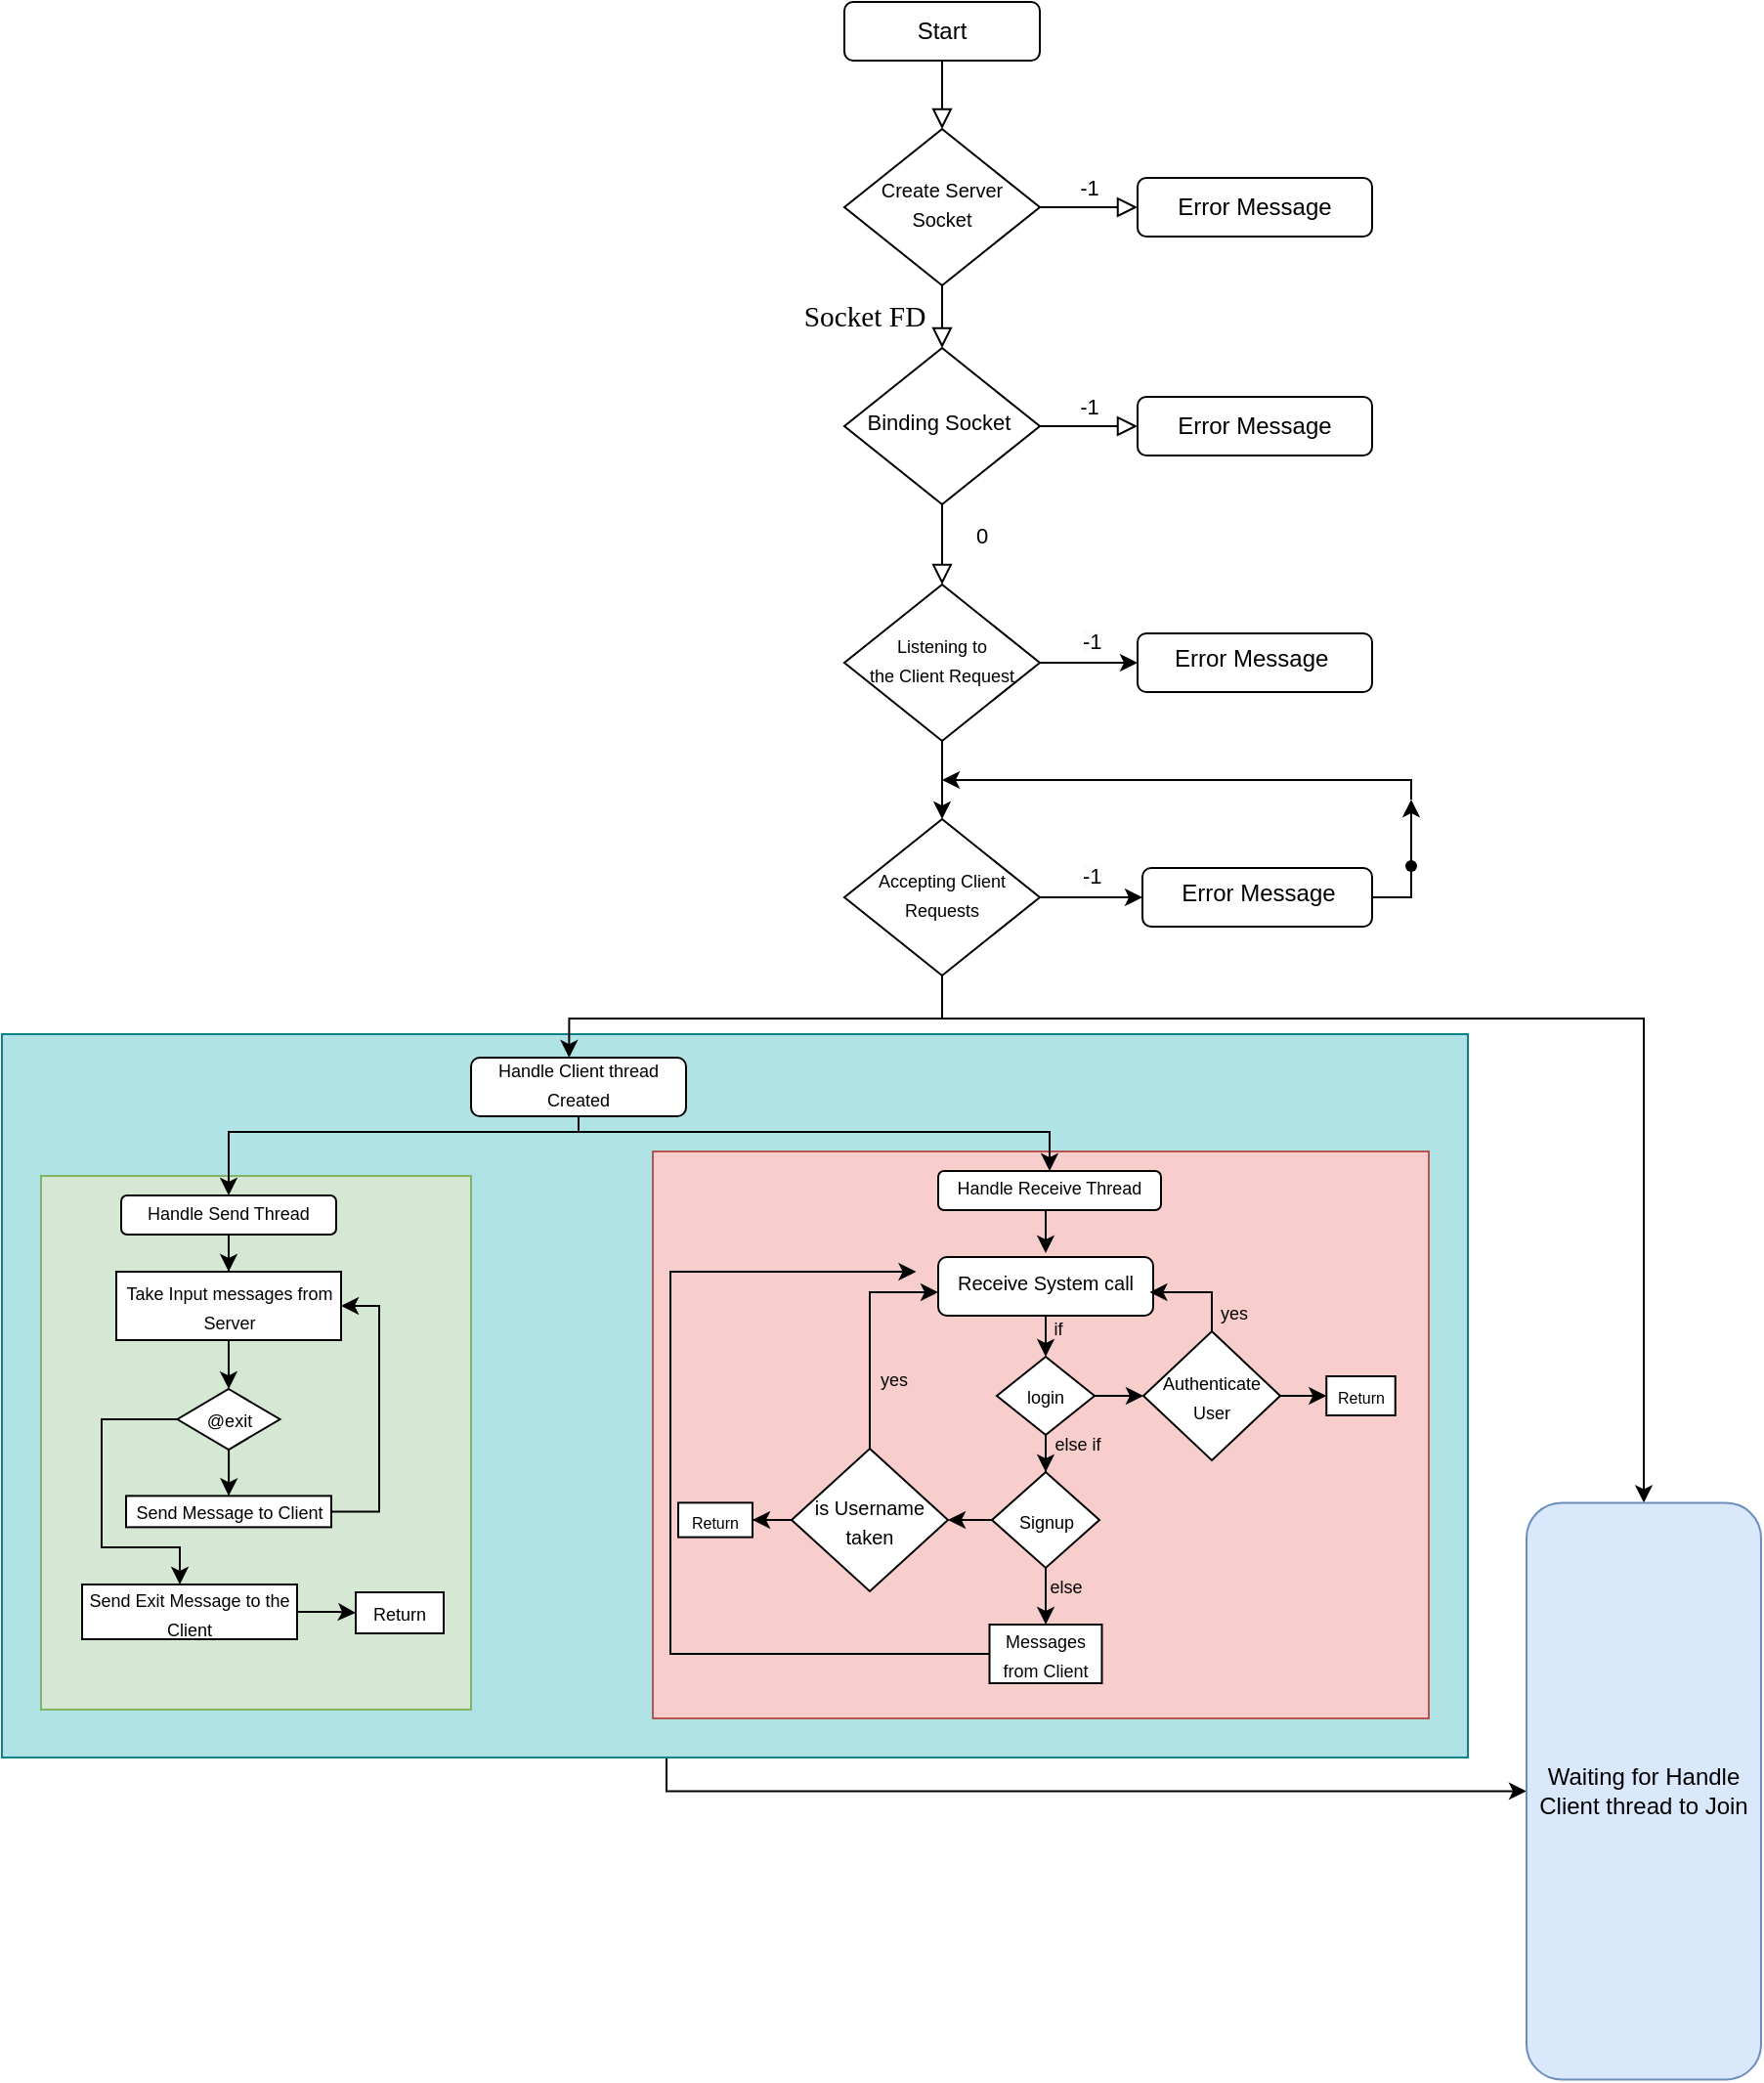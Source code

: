 <mxfile version="22.0.4" type="github">
  <diagram id="C5RBs43oDa-KdzZeNtuy" name="Page-1">
    <mxGraphModel dx="3096" dy="1303" grid="1" gridSize="10" guides="1" tooltips="1" connect="1" arrows="1" fold="1" page="1" pageScale="1" pageWidth="827" pageHeight="1169" math="0" shadow="0">
      <root>
        <mxCell id="WIyWlLk6GJQsqaUBKTNV-0" />
        <mxCell id="WIyWlLk6GJQsqaUBKTNV-1" parent="WIyWlLk6GJQsqaUBKTNV-0" />
        <mxCell id="n1alUwQBTvNdXAod-HOT-87" value="" style="edgeStyle=orthogonalEdgeStyle;rounded=0;orthogonalLoop=1;jettySize=auto;html=1;entryX=0;entryY=0.5;entryDx=0;entryDy=0;" edge="1" parent="WIyWlLk6GJQsqaUBKTNV-1" source="n1alUwQBTvNdXAod-HOT-85" target="n1alUwQBTvNdXAod-HOT-24">
          <mxGeometry relative="1" as="geometry">
            <mxPoint x="275" y="980" as="targetPoint" />
            <Array as="points">
              <mxPoint x="240" y="917" />
            </Array>
          </mxGeometry>
        </mxCell>
        <mxCell id="n1alUwQBTvNdXAod-HOT-85" value="" style="rounded=0;whiteSpace=wrap;html=1;fillColor=#b0e3e6;strokeColor=#0e8088;" vertex="1" parent="WIyWlLk6GJQsqaUBKTNV-1">
          <mxGeometry x="-100" y="530" width="750" height="370" as="geometry" />
        </mxCell>
        <mxCell id="n1alUwQBTvNdXAod-HOT-82" value="" style="rounded=0;whiteSpace=wrap;html=1;fillColor=#d5e8d4;strokeColor=#82b366;" vertex="1" parent="WIyWlLk6GJQsqaUBKTNV-1">
          <mxGeometry x="-80" y="602.5" width="220" height="273" as="geometry" />
        </mxCell>
        <mxCell id="n1alUwQBTvNdXAod-HOT-68" value="" style="rounded=0;whiteSpace=wrap;html=1;fillColor=#f8cecc;strokeColor=#b85450;" vertex="1" parent="WIyWlLk6GJQsqaUBKTNV-1">
          <mxGeometry x="233" y="590" width="397" height="290" as="geometry" />
        </mxCell>
        <mxCell id="WIyWlLk6GJQsqaUBKTNV-2" value="" style="rounded=0;html=1;jettySize=auto;orthogonalLoop=1;fontSize=11;endArrow=block;endFill=0;endSize=8;strokeWidth=1;shadow=0;labelBackgroundColor=none;edgeStyle=orthogonalEdgeStyle;" parent="WIyWlLk6GJQsqaUBKTNV-1" source="WIyWlLk6GJQsqaUBKTNV-3" target="WIyWlLk6GJQsqaUBKTNV-6" edge="1">
          <mxGeometry relative="1" as="geometry" />
        </mxCell>
        <mxCell id="WIyWlLk6GJQsqaUBKTNV-3" value="Start" style="rounded=1;whiteSpace=wrap;html=1;fontSize=12;glass=0;strokeWidth=1;shadow=0;" parent="WIyWlLk6GJQsqaUBKTNV-1" vertex="1">
          <mxGeometry x="331" y="2" width="100" height="30" as="geometry" />
        </mxCell>
        <mxCell id="WIyWlLk6GJQsqaUBKTNV-4" value="&lt;p style=&quot;margin:0in;font-family:Calibri;font-size:11.0pt&quot;&gt;Socket FD&lt;/p&gt;" style="rounded=0;html=1;jettySize=auto;orthogonalLoop=1;fontSize=11;endArrow=block;endFill=0;endSize=8;strokeWidth=1;shadow=0;labelBackgroundColor=none;edgeStyle=orthogonalEdgeStyle;" parent="WIyWlLk6GJQsqaUBKTNV-1" source="WIyWlLk6GJQsqaUBKTNV-6" target="WIyWlLk6GJQsqaUBKTNV-10" edge="1">
          <mxGeometry y="40" relative="1" as="geometry">
            <mxPoint as="offset" />
          </mxGeometry>
        </mxCell>
        <mxCell id="WIyWlLk6GJQsqaUBKTNV-5" value="-1" style="edgeStyle=orthogonalEdgeStyle;rounded=0;html=1;jettySize=auto;orthogonalLoop=1;fontSize=11;endArrow=block;endFill=0;endSize=8;strokeWidth=1;shadow=0;labelBackgroundColor=none;" parent="WIyWlLk6GJQsqaUBKTNV-1" source="WIyWlLk6GJQsqaUBKTNV-6" target="WIyWlLk6GJQsqaUBKTNV-7" edge="1">
          <mxGeometry y="10" relative="1" as="geometry">
            <mxPoint as="offset" />
          </mxGeometry>
        </mxCell>
        <mxCell id="WIyWlLk6GJQsqaUBKTNV-6" value="&lt;font style=&quot;font-size: 10px;&quot;&gt;Create Server Socket&lt;/font&gt;" style="rhombus;whiteSpace=wrap;html=1;shadow=0;fontFamily=Helvetica;fontSize=12;align=center;strokeWidth=1;spacing=6;spacingTop=-4;" parent="WIyWlLk6GJQsqaUBKTNV-1" vertex="1">
          <mxGeometry x="331" y="67" width="100" height="80" as="geometry" />
        </mxCell>
        <mxCell id="WIyWlLk6GJQsqaUBKTNV-7" value="Error Message" style="rounded=1;whiteSpace=wrap;html=1;fontSize=12;glass=0;strokeWidth=1;shadow=0;" parent="WIyWlLk6GJQsqaUBKTNV-1" vertex="1">
          <mxGeometry x="481" y="92" width="120" height="30" as="geometry" />
        </mxCell>
        <mxCell id="WIyWlLk6GJQsqaUBKTNV-8" value="0" style="rounded=0;html=1;jettySize=auto;orthogonalLoop=1;fontSize=11;endArrow=block;endFill=0;endSize=8;strokeWidth=1;shadow=0;labelBackgroundColor=none;edgeStyle=orthogonalEdgeStyle;entryX=0.5;entryY=0;entryDx=0;entryDy=0;" parent="WIyWlLk6GJQsqaUBKTNV-1" source="WIyWlLk6GJQsqaUBKTNV-10" target="n1alUwQBTvNdXAod-HOT-1" edge="1">
          <mxGeometry x="-0.24" y="20" relative="1" as="geometry">
            <mxPoint as="offset" />
            <mxPoint x="381" y="319" as="targetPoint" />
          </mxGeometry>
        </mxCell>
        <mxCell id="WIyWlLk6GJQsqaUBKTNV-9" value="-1" style="edgeStyle=orthogonalEdgeStyle;rounded=0;html=1;jettySize=auto;orthogonalLoop=1;fontSize=11;endArrow=block;endFill=0;endSize=8;strokeWidth=1;shadow=0;labelBackgroundColor=none;" parent="WIyWlLk6GJQsqaUBKTNV-1" source="WIyWlLk6GJQsqaUBKTNV-10" target="WIyWlLk6GJQsqaUBKTNV-12" edge="1">
          <mxGeometry x="-0.007" y="10" relative="1" as="geometry">
            <mxPoint as="offset" />
          </mxGeometry>
        </mxCell>
        <mxCell id="WIyWlLk6GJQsqaUBKTNV-10" value="&lt;font style=&quot;font-size: 11px;&quot;&gt;Binding Socket&amp;nbsp;&lt;/font&gt;" style="rhombus;whiteSpace=wrap;html=1;shadow=0;fontFamily=Helvetica;fontSize=12;align=center;strokeWidth=1;spacing=6;spacingTop=-4;" parent="WIyWlLk6GJQsqaUBKTNV-1" vertex="1">
          <mxGeometry x="331" y="179" width="100" height="80" as="geometry" />
        </mxCell>
        <mxCell id="WIyWlLk6GJQsqaUBKTNV-12" value="Error Message" style="rounded=1;whiteSpace=wrap;html=1;fontSize=12;glass=0;strokeWidth=1;shadow=0;" parent="WIyWlLk6GJQsqaUBKTNV-1" vertex="1">
          <mxGeometry x="481" y="204" width="120" height="30" as="geometry" />
        </mxCell>
        <mxCell id="n1alUwQBTvNdXAod-HOT-6" value="" style="edgeStyle=orthogonalEdgeStyle;rounded=0;orthogonalLoop=1;jettySize=auto;html=1;exitX=1;exitY=0.5;exitDx=0;exitDy=0;" edge="1" parent="WIyWlLk6GJQsqaUBKTNV-1" source="n1alUwQBTvNdXAod-HOT-1" target="n1alUwQBTvNdXAod-HOT-5">
          <mxGeometry relative="1" as="geometry">
            <mxPoint x="441" y="340" as="sourcePoint" />
          </mxGeometry>
        </mxCell>
        <mxCell id="n1alUwQBTvNdXAod-HOT-9" value="" style="edgeStyle=orthogonalEdgeStyle;rounded=0;orthogonalLoop=1;jettySize=auto;html=1;exitX=0.5;exitY=1;exitDx=0;exitDy=0;" edge="1" parent="WIyWlLk6GJQsqaUBKTNV-1" source="n1alUwQBTvNdXAod-HOT-1" target="n1alUwQBTvNdXAod-HOT-8">
          <mxGeometry relative="1" as="geometry">
            <mxPoint x="361" y="400" as="sourcePoint" />
          </mxGeometry>
        </mxCell>
        <mxCell id="n1alUwQBTvNdXAod-HOT-1" value="&lt;font style=&quot;font-size: 9px;&quot;&gt;Listening to &lt;br&gt;the Client Request&lt;/font&gt;" style="rhombus;whiteSpace=wrap;html=1;shadow=0;fontFamily=Helvetica;fontSize=12;align=center;strokeWidth=1;spacing=6;spacingTop=-4;" vertex="1" parent="WIyWlLk6GJQsqaUBKTNV-1">
          <mxGeometry x="331" y="300" width="100" height="80" as="geometry" />
        </mxCell>
        <mxCell id="n1alUwQBTvNdXAod-HOT-5" value="Error Message&amp;nbsp;" style="rounded=1;whiteSpace=wrap;html=1;shadow=0;strokeWidth=1;spacing=6;spacingTop=-4;" vertex="1" parent="WIyWlLk6GJQsqaUBKTNV-1">
          <mxGeometry x="481" y="325" width="120" height="30" as="geometry" />
        </mxCell>
        <mxCell id="n1alUwQBTvNdXAod-HOT-12" value="" style="edgeStyle=orthogonalEdgeStyle;rounded=0;orthogonalLoop=1;jettySize=auto;html=1;" edge="1" parent="WIyWlLk6GJQsqaUBKTNV-1" source="n1alUwQBTvNdXAod-HOT-8" target="n1alUwQBTvNdXAod-HOT-11">
          <mxGeometry relative="1" as="geometry" />
        </mxCell>
        <mxCell id="n1alUwQBTvNdXAod-HOT-20" value="" style="edgeStyle=orthogonalEdgeStyle;rounded=0;orthogonalLoop=1;jettySize=auto;html=1;entryX=0.456;entryY=0.001;entryDx=0;entryDy=0;entryPerimeter=0;" edge="1" parent="WIyWlLk6GJQsqaUBKTNV-1" target="n1alUwQBTvNdXAod-HOT-19">
          <mxGeometry relative="1" as="geometry">
            <mxPoint x="381" y="475" as="sourcePoint" />
            <mxPoint x="281" y="542" as="targetPoint" />
            <Array as="points">
              <mxPoint x="381" y="522" />
              <mxPoint x="190" y="522" />
            </Array>
          </mxGeometry>
        </mxCell>
        <mxCell id="n1alUwQBTvNdXAod-HOT-22" style="edgeStyle=orthogonalEdgeStyle;rounded=0;orthogonalLoop=1;jettySize=auto;html=1;exitX=0.5;exitY=1;exitDx=0;exitDy=0;entryX=0.5;entryY=0;entryDx=0;entryDy=0;" edge="1" parent="WIyWlLk6GJQsqaUBKTNV-1" source="n1alUwQBTvNdXAod-HOT-8" target="n1alUwQBTvNdXAod-HOT-24">
          <mxGeometry relative="1" as="geometry">
            <mxPoint x="591" y="684" as="targetPoint" />
            <mxPoint x="381" y="552" as="sourcePoint" />
            <Array as="points">
              <mxPoint x="381" y="522" />
              <mxPoint x="740" y="522" />
            </Array>
          </mxGeometry>
        </mxCell>
        <mxCell id="n1alUwQBTvNdXAod-HOT-8" value="&lt;font style=&quot;font-size: 9px;&quot;&gt;Accepting Client Requests&lt;/font&gt;" style="rhombus;whiteSpace=wrap;html=1;shadow=0;fontFamily=Helvetica;fontSize=12;align=center;strokeWidth=1;spacing=6;spacingTop=-4;" vertex="1" parent="WIyWlLk6GJQsqaUBKTNV-1">
          <mxGeometry x="331" y="420" width="100" height="80" as="geometry" />
        </mxCell>
        <mxCell id="n1alUwQBTvNdXAod-HOT-10" value="&lt;span style=&quot;color: rgb(0, 0, 0); font-family: Helvetica; font-size: 11px; font-style: normal; font-variant-ligatures: normal; font-variant-caps: normal; font-weight: 400; letter-spacing: normal; orphans: 2; text-align: center; text-indent: 0px; text-transform: none; widows: 2; word-spacing: 0px; -webkit-text-stroke-width: 0px; background-color: rgb(251, 251, 251); text-decoration-thickness: initial; text-decoration-style: initial; text-decoration-color: initial; float: none; display: inline !important;&quot;&gt;-1&lt;/span&gt;" style="text;whiteSpace=wrap;html=1;" vertex="1" parent="WIyWlLk6GJQsqaUBKTNV-1">
          <mxGeometry x="451" y="315" width="40" height="40" as="geometry" />
        </mxCell>
        <mxCell id="n1alUwQBTvNdXAod-HOT-17" value="" style="edgeStyle=orthogonalEdgeStyle;rounded=0;orthogonalLoop=1;jettySize=auto;html=1;" edge="1" parent="WIyWlLk6GJQsqaUBKTNV-1" source="n1alUwQBTvNdXAod-HOT-11">
          <mxGeometry relative="1" as="geometry">
            <mxPoint x="621" y="410" as="targetPoint" />
            <Array as="points">
              <mxPoint x="621" y="460" />
              <mxPoint x="621" y="410" />
            </Array>
          </mxGeometry>
        </mxCell>
        <mxCell id="n1alUwQBTvNdXAod-HOT-11" value="Error Message" style="rounded=1;whiteSpace=wrap;html=1;shadow=0;strokeWidth=1;spacing=6;spacingTop=-4;" vertex="1" parent="WIyWlLk6GJQsqaUBKTNV-1">
          <mxGeometry x="483.5" y="445" width="117.5" height="30" as="geometry" />
        </mxCell>
        <mxCell id="n1alUwQBTvNdXAod-HOT-13" value="&lt;span style=&quot;color: rgb(0, 0, 0); font-family: Helvetica; font-size: 11px; font-style: normal; font-variant-ligatures: normal; font-variant-caps: normal; font-weight: 400; letter-spacing: normal; orphans: 2; text-align: center; text-indent: 0px; text-transform: none; widows: 2; word-spacing: 0px; -webkit-text-stroke-width: 0px; background-color: rgb(251, 251, 251); text-decoration-thickness: initial; text-decoration-style: initial; text-decoration-color: initial; float: none; display: inline !important;&quot;&gt;-1&lt;/span&gt;" style="text;whiteSpace=wrap;html=1;" vertex="1" parent="WIyWlLk6GJQsqaUBKTNV-1">
          <mxGeometry x="451" y="435" width="40" height="40" as="geometry" />
        </mxCell>
        <mxCell id="n1alUwQBTvNdXAod-HOT-18" value="" style="edgeStyle=orthogonalEdgeStyle;rounded=0;orthogonalLoop=1;jettySize=auto;html=1;" edge="1" parent="WIyWlLk6GJQsqaUBKTNV-1">
          <mxGeometry relative="1" as="geometry">
            <mxPoint x="621" y="410" as="sourcePoint" />
            <mxPoint x="381" y="400" as="targetPoint" />
            <Array as="points">
              <mxPoint x="621" y="400" />
            </Array>
          </mxGeometry>
        </mxCell>
        <mxCell id="n1alUwQBTvNdXAod-HOT-16" value="" style="shape=waypoint;sketch=0;size=6;pointerEvents=1;points=[];fillColor=default;resizable=0;rotatable=0;perimeter=centerPerimeter;snapToPoint=1;rounded=1;shadow=0;strokeWidth=1;spacing=6;spacingTop=-4;" vertex="1" parent="WIyWlLk6GJQsqaUBKTNV-1">
          <mxGeometry x="611" y="434" width="20" height="20" as="geometry" />
        </mxCell>
        <mxCell id="n1alUwQBTvNdXAod-HOT-26" value="" style="edgeStyle=orthogonalEdgeStyle;rounded=0;orthogonalLoop=1;jettySize=auto;html=1;entryX=0.5;entryY=0;entryDx=0;entryDy=0;exitX=0.5;exitY=1;exitDx=0;exitDy=0;" edge="1" parent="WIyWlLk6GJQsqaUBKTNV-1" source="n1alUwQBTvNdXAod-HOT-19" target="n1alUwQBTvNdXAod-HOT-25">
          <mxGeometry relative="1" as="geometry">
            <mxPoint x="336" y="552.0" as="sourcePoint" />
            <mxPoint x="135" y="590" as="targetPoint" />
            <Array as="points">
              <mxPoint x="195" y="580" />
              <mxPoint x="16" y="580" />
            </Array>
          </mxGeometry>
        </mxCell>
        <mxCell id="n1alUwQBTvNdXAod-HOT-45" value="" style="edgeStyle=orthogonalEdgeStyle;rounded=0;orthogonalLoop=1;jettySize=auto;html=1;entryX=0.5;entryY=0;entryDx=0;entryDy=0;exitX=0.5;exitY=1;exitDx=0;exitDy=0;" edge="1" parent="WIyWlLk6GJQsqaUBKTNV-1" source="n1alUwQBTvNdXAod-HOT-19" target="n1alUwQBTvNdXAod-HOT-38">
          <mxGeometry relative="1" as="geometry">
            <mxPoint x="339" y="573" as="sourcePoint" />
            <mxPoint x="436.0" y="628.5" as="targetPoint" />
            <Array as="points">
              <mxPoint x="195" y="580" />
              <mxPoint x="436" y="580" />
            </Array>
          </mxGeometry>
        </mxCell>
        <mxCell id="n1alUwQBTvNdXAod-HOT-19" value="&lt;font style=&quot;font-size: 9px;&quot;&gt;Handle Client thread Created&lt;/font&gt;" style="rounded=1;whiteSpace=wrap;html=1;shadow=0;strokeWidth=1;spacing=6;spacingTop=-4;" vertex="1" parent="WIyWlLk6GJQsqaUBKTNV-1">
          <mxGeometry x="140" y="542" width="110" height="30" as="geometry" />
        </mxCell>
        <mxCell id="n1alUwQBTvNdXAod-HOT-24" value="&lt;font style=&quot;font-size: 12px;&quot;&gt;Waiting for Handle Client thread to Join&lt;/font&gt;" style="rounded=1;whiteSpace=wrap;html=1;fillColor=#dae8fc;strokeColor=#6c8ebf;" vertex="1" parent="WIyWlLk6GJQsqaUBKTNV-1">
          <mxGeometry x="680" y="769.69" width="120" height="295" as="geometry" />
        </mxCell>
        <mxCell id="n1alUwQBTvNdXAod-HOT-72" value="" style="edgeStyle=orthogonalEdgeStyle;rounded=0;orthogonalLoop=1;jettySize=auto;html=1;" edge="1" parent="WIyWlLk6GJQsqaUBKTNV-1" source="n1alUwQBTvNdXAod-HOT-25" target="n1alUwQBTvNdXAod-HOT-71">
          <mxGeometry relative="1" as="geometry" />
        </mxCell>
        <mxCell id="n1alUwQBTvNdXAod-HOT-25" value="&lt;font style=&quot;font-size: 9px;&quot;&gt;Handle Send Thread&lt;/font&gt;" style="rounded=1;whiteSpace=wrap;html=1;shadow=0;strokeWidth=1;spacing=6;spacingTop=-4;" vertex="1" parent="WIyWlLk6GJQsqaUBKTNV-1">
          <mxGeometry x="-39" y="612.5" width="110" height="20" as="geometry" />
        </mxCell>
        <mxCell id="n1alUwQBTvNdXAod-HOT-33" value="" style="edgeStyle=orthogonalEdgeStyle;rounded=0;orthogonalLoop=1;jettySize=auto;html=1;" edge="1" parent="WIyWlLk6GJQsqaUBKTNV-1" source="n1alUwQBTvNdXAod-HOT-28" target="n1alUwQBTvNdXAod-HOT-31">
          <mxGeometry relative="1" as="geometry" />
        </mxCell>
        <mxCell id="n1alUwQBTvNdXAod-HOT-28" value="&lt;font size=&quot;1&quot;&gt;Receive System call&lt;/font&gt;" style="rounded=1;whiteSpace=wrap;html=1;shadow=0;strokeWidth=1;spacing=6;spacingTop=-4;" vertex="1" parent="WIyWlLk6GJQsqaUBKTNV-1">
          <mxGeometry x="379" y="644" width="110" height="30" as="geometry" />
        </mxCell>
        <mxCell id="n1alUwQBTvNdXAod-HOT-37" value="" style="edgeStyle=orthogonalEdgeStyle;rounded=0;orthogonalLoop=1;jettySize=auto;html=1;" edge="1" parent="WIyWlLk6GJQsqaUBKTNV-1" source="n1alUwQBTvNdXAod-HOT-31" target="n1alUwQBTvNdXAod-HOT-36">
          <mxGeometry relative="1" as="geometry" />
        </mxCell>
        <mxCell id="n1alUwQBTvNdXAod-HOT-53" value="" style="edgeStyle=orthogonalEdgeStyle;rounded=0;orthogonalLoop=1;jettySize=auto;html=1;" edge="1" parent="WIyWlLk6GJQsqaUBKTNV-1" source="n1alUwQBTvNdXAod-HOT-31" target="n1alUwQBTvNdXAod-HOT-52">
          <mxGeometry relative="1" as="geometry" />
        </mxCell>
        <mxCell id="n1alUwQBTvNdXAod-HOT-31" value="&lt;font style=&quot;font-size: 9px;&quot;&gt;login&lt;/font&gt;" style="rhombus;whiteSpace=wrap;html=1;" vertex="1" parent="WIyWlLk6GJQsqaUBKTNV-1">
          <mxGeometry x="409" y="695" width="50" height="40" as="geometry" />
        </mxCell>
        <mxCell id="n1alUwQBTvNdXAod-HOT-34" value="&lt;font style=&quot;font-size: 9px;&quot;&gt;if&lt;/font&gt;" style="text;html=1;align=center;verticalAlign=middle;resizable=0;points=[];autosize=1;strokeColor=none;fillColor=none;" vertex="1" parent="WIyWlLk6GJQsqaUBKTNV-1">
          <mxGeometry x="425" y="665" width="30" height="30" as="geometry" />
        </mxCell>
        <mxCell id="n1alUwQBTvNdXAod-HOT-50" value="" style="edgeStyle=orthogonalEdgeStyle;rounded=0;orthogonalLoop=1;jettySize=auto;html=1;" edge="1" parent="WIyWlLk6GJQsqaUBKTNV-1" source="n1alUwQBTvNdXAod-HOT-36" target="n1alUwQBTvNdXAod-HOT-49">
          <mxGeometry relative="1" as="geometry" />
        </mxCell>
        <mxCell id="n1alUwQBTvNdXAod-HOT-59" value="" style="edgeStyle=orthogonalEdgeStyle;rounded=0;orthogonalLoop=1;jettySize=auto;html=1;" edge="1" parent="WIyWlLk6GJQsqaUBKTNV-1" source="n1alUwQBTvNdXAod-HOT-36" target="n1alUwQBTvNdXAod-HOT-58">
          <mxGeometry relative="1" as="geometry" />
        </mxCell>
        <mxCell id="n1alUwQBTvNdXAod-HOT-36" value="&lt;font style=&quot;font-size: 9px;&quot;&gt;Signup&lt;/font&gt;" style="rhombus;whiteSpace=wrap;html=1;" vertex="1" parent="WIyWlLk6GJQsqaUBKTNV-1">
          <mxGeometry x="406.5" y="754" width="55" height="49" as="geometry" />
        </mxCell>
        <mxCell id="n1alUwQBTvNdXAod-HOT-44" value="" style="edgeStyle=orthogonalEdgeStyle;rounded=0;orthogonalLoop=1;jettySize=auto;html=1;" edge="1" parent="WIyWlLk6GJQsqaUBKTNV-1" source="n1alUwQBTvNdXAod-HOT-38">
          <mxGeometry relative="1" as="geometry">
            <mxPoint x="434" y="642" as="targetPoint" />
            <Array as="points">
              <mxPoint x="434" y="642" />
            </Array>
          </mxGeometry>
        </mxCell>
        <mxCell id="n1alUwQBTvNdXAod-HOT-38" value="&lt;font style=&quot;font-size: 9px;&quot;&gt;Handle Receive Thread&lt;/font&gt;" style="rounded=1;whiteSpace=wrap;html=1;shadow=0;strokeWidth=1;spacing=6;spacingTop=-4;" vertex="1" parent="WIyWlLk6GJQsqaUBKTNV-1">
          <mxGeometry x="379" y="600" width="114" height="20" as="geometry" />
        </mxCell>
        <mxCell id="n1alUwQBTvNdXAod-HOT-47" value="&lt;font style=&quot;font-size: 9px;&quot;&gt;else if&lt;/font&gt;" style="text;html=1;align=center;verticalAlign=middle;resizable=0;points=[];autosize=1;strokeColor=none;fillColor=none;" vertex="1" parent="WIyWlLk6GJQsqaUBKTNV-1">
          <mxGeometry x="425" y="724" width="50" height="30" as="geometry" />
        </mxCell>
        <mxCell id="n1alUwQBTvNdXAod-HOT-64" value="" style="edgeStyle=orthogonalEdgeStyle;rounded=0;orthogonalLoop=1;jettySize=auto;html=1;entryX=0;entryY=0.25;entryDx=0;entryDy=0;exitX=0;exitY=0.5;exitDx=0;exitDy=0;" edge="1" parent="WIyWlLk6GJQsqaUBKTNV-1" source="n1alUwQBTvNdXAod-HOT-49">
          <mxGeometry relative="1" as="geometry">
            <mxPoint x="394" y="847.022" as="sourcePoint" />
            <mxPoint x="367.75" y="651.5" as="targetPoint" />
            <Array as="points">
              <mxPoint x="242" y="847" />
              <mxPoint x="242" y="652" />
            </Array>
          </mxGeometry>
        </mxCell>
        <mxCell id="n1alUwQBTvNdXAod-HOT-49" value="&lt;font style=&quot;font-size: 9px;&quot;&gt;Messages from Client&lt;/font&gt;" style="rounded=0;whiteSpace=wrap;html=1;" vertex="1" parent="WIyWlLk6GJQsqaUBKTNV-1">
          <mxGeometry x="405.25" y="832" width="57.5" height="30" as="geometry" />
        </mxCell>
        <mxCell id="n1alUwQBTvNdXAod-HOT-51" value="&lt;font style=&quot;font-size: 9px;&quot;&gt;else&lt;/font&gt;" style="text;html=1;align=center;verticalAlign=middle;resizable=0;points=[];autosize=1;strokeColor=none;fillColor=none;" vertex="1" parent="WIyWlLk6GJQsqaUBKTNV-1">
          <mxGeometry x="424" y="797" width="40" height="30" as="geometry" />
        </mxCell>
        <mxCell id="n1alUwQBTvNdXAod-HOT-55" value="" style="edgeStyle=orthogonalEdgeStyle;rounded=0;orthogonalLoop=1;jettySize=auto;html=1;entryX=0.984;entryY=0.633;entryDx=0;entryDy=0;entryPerimeter=0;" edge="1" parent="WIyWlLk6GJQsqaUBKTNV-1" source="n1alUwQBTvNdXAod-HOT-52" target="n1alUwQBTvNdXAod-HOT-28">
          <mxGeometry relative="1" as="geometry">
            <mxPoint x="494" y="662" as="targetPoint" />
            <Array as="points">
              <mxPoint x="519" y="662" />
              <mxPoint x="487" y="662" />
            </Array>
          </mxGeometry>
        </mxCell>
        <mxCell id="n1alUwQBTvNdXAod-HOT-57" value="" style="edgeStyle=orthogonalEdgeStyle;rounded=0;orthogonalLoop=1;jettySize=auto;html=1;" edge="1" parent="WIyWlLk6GJQsqaUBKTNV-1" source="n1alUwQBTvNdXAod-HOT-52" target="n1alUwQBTvNdXAod-HOT-56">
          <mxGeometry relative="1" as="geometry" />
        </mxCell>
        <mxCell id="n1alUwQBTvNdXAod-HOT-52" value="&lt;p style=&quot;line-height: 100%;&quot;&gt;&lt;/p&gt;&lt;div style=&quot;&quot;&gt;&lt;span style=&quot;background-color: initial;&quot;&gt;&lt;font style=&quot;font-size: 9px;&quot;&gt;Authenticate User&lt;/font&gt;&lt;/span&gt;&lt;/div&gt;&lt;p&gt;&lt;/p&gt;" style="rhombus;whiteSpace=wrap;html=1;align=center;" vertex="1" parent="WIyWlLk6GJQsqaUBKTNV-1">
          <mxGeometry x="484" y="682" width="70" height="66" as="geometry" />
        </mxCell>
        <mxCell id="n1alUwQBTvNdXAod-HOT-56" value="&lt;font style=&quot;font-size: 8px;&quot;&gt;Return&lt;/font&gt;" style="whiteSpace=wrap;html=1;" vertex="1" parent="WIyWlLk6GJQsqaUBKTNV-1">
          <mxGeometry x="577.63" y="705" width="35.25" height="20" as="geometry" />
        </mxCell>
        <mxCell id="n1alUwQBTvNdXAod-HOT-60" value="" style="edgeStyle=orthogonalEdgeStyle;rounded=0;orthogonalLoop=1;jettySize=auto;html=1;" edge="1" parent="WIyWlLk6GJQsqaUBKTNV-1" source="n1alUwQBTvNdXAod-HOT-58" target="n1alUwQBTvNdXAod-HOT-28">
          <mxGeometry relative="1" as="geometry">
            <Array as="points">
              <mxPoint x="344" y="662" />
            </Array>
          </mxGeometry>
        </mxCell>
        <mxCell id="n1alUwQBTvNdXAod-HOT-66" value="" style="edgeStyle=orthogonalEdgeStyle;rounded=0;orthogonalLoop=1;jettySize=auto;html=1;" edge="1" parent="WIyWlLk6GJQsqaUBKTNV-1" source="n1alUwQBTvNdXAod-HOT-58" target="n1alUwQBTvNdXAod-HOT-65">
          <mxGeometry relative="1" as="geometry" />
        </mxCell>
        <mxCell id="n1alUwQBTvNdXAod-HOT-58" value="&lt;font size=&quot;1&quot;&gt;is Username taken&lt;/font&gt;" style="rhombus;whiteSpace=wrap;html=1;" vertex="1" parent="WIyWlLk6GJQsqaUBKTNV-1">
          <mxGeometry x="304" y="742" width="80" height="73" as="geometry" />
        </mxCell>
        <mxCell id="n1alUwQBTvNdXAod-HOT-61" value="&lt;font style=&quot;font-size: 9px;&quot;&gt;yes&lt;/font&gt;" style="text;html=1;align=center;verticalAlign=middle;resizable=0;points=[];autosize=1;strokeColor=none;fillColor=none;" vertex="1" parent="WIyWlLk6GJQsqaUBKTNV-1">
          <mxGeometry x="510" y="657" width="40" height="30" as="geometry" />
        </mxCell>
        <mxCell id="n1alUwQBTvNdXAod-HOT-62" value="&lt;font style=&quot;font-size: 9px;&quot;&gt;yes&lt;/font&gt;" style="text;html=1;align=center;verticalAlign=middle;resizable=0;points=[];autosize=1;strokeColor=none;fillColor=none;" vertex="1" parent="WIyWlLk6GJQsqaUBKTNV-1">
          <mxGeometry x="336" y="691" width="40" height="30" as="geometry" />
        </mxCell>
        <mxCell id="n1alUwQBTvNdXAod-HOT-65" value="&lt;font style=&quot;font-size: 8px;&quot;&gt;Return&lt;/font&gt;" style="whiteSpace=wrap;html=1;align=center;" vertex="1" parent="WIyWlLk6GJQsqaUBKTNV-1">
          <mxGeometry x="246" y="769.69" width="38" height="17.62" as="geometry" />
        </mxCell>
        <mxCell id="n1alUwQBTvNdXAod-HOT-74" value="" style="edgeStyle=orthogonalEdgeStyle;rounded=0;orthogonalLoop=1;jettySize=auto;html=1;" edge="1" parent="WIyWlLk6GJQsqaUBKTNV-1" source="n1alUwQBTvNdXAod-HOT-71" target="n1alUwQBTvNdXAod-HOT-73">
          <mxGeometry relative="1" as="geometry" />
        </mxCell>
        <mxCell id="n1alUwQBTvNdXAod-HOT-71" value="&lt;font style=&quot;font-size: 9px;&quot;&gt;Take Input messages from Server&lt;/font&gt;" style="rounded=0;whiteSpace=wrap;html=1;" vertex="1" parent="WIyWlLk6GJQsqaUBKTNV-1">
          <mxGeometry x="-41.5" y="651.5" width="115" height="35" as="geometry" />
        </mxCell>
        <mxCell id="n1alUwQBTvNdXAod-HOT-76" value="" style="edgeStyle=orthogonalEdgeStyle;rounded=0;orthogonalLoop=1;jettySize=auto;html=1;" edge="1" parent="WIyWlLk6GJQsqaUBKTNV-1" source="n1alUwQBTvNdXAod-HOT-73" target="n1alUwQBTvNdXAod-HOT-75">
          <mxGeometry relative="1" as="geometry" />
        </mxCell>
        <mxCell id="n1alUwQBTvNdXAod-HOT-79" value="" style="edgeStyle=orthogonalEdgeStyle;rounded=0;orthogonalLoop=1;jettySize=auto;html=1;exitX=0;exitY=0.5;exitDx=0;exitDy=0;" edge="1" parent="WIyWlLk6GJQsqaUBKTNV-1" source="n1alUwQBTvNdXAod-HOT-73" target="n1alUwQBTvNdXAod-HOT-78">
          <mxGeometry relative="1" as="geometry">
            <mxPoint x="-42.949" y="834.47" as="sourcePoint" />
            <Array as="points">
              <mxPoint x="-49" y="726.5" />
              <mxPoint x="-49" y="792.5" />
              <mxPoint x="-9" y="792.5" />
            </Array>
          </mxGeometry>
        </mxCell>
        <mxCell id="n1alUwQBTvNdXAod-HOT-73" value="&lt;font style=&quot;font-size: 9px;&quot;&gt;@exit&lt;/font&gt;" style="rhombus;whiteSpace=wrap;html=1;rounded=0;" vertex="1" parent="WIyWlLk6GJQsqaUBKTNV-1">
          <mxGeometry x="-10.25" y="711.5" width="52.5" height="31" as="geometry" />
        </mxCell>
        <mxCell id="n1alUwQBTvNdXAod-HOT-77" value="" style="edgeStyle=orthogonalEdgeStyle;rounded=0;orthogonalLoop=1;jettySize=auto;html=1;entryX=1;entryY=0.5;entryDx=0;entryDy=0;" edge="1" parent="WIyWlLk6GJQsqaUBKTNV-1" source="n1alUwQBTvNdXAod-HOT-75" target="n1alUwQBTvNdXAod-HOT-71">
          <mxGeometry relative="1" as="geometry">
            <mxPoint x="151" y="772.5" as="targetPoint" />
            <Array as="points">
              <mxPoint x="93" y="774.5" />
              <mxPoint x="93" y="669.5" />
            </Array>
          </mxGeometry>
        </mxCell>
        <mxCell id="n1alUwQBTvNdXAod-HOT-75" value="&lt;font style=&quot;font-size: 9px;&quot;&gt;Send Message to Client&lt;/font&gt;" style="whiteSpace=wrap;html=1;rounded=0;" vertex="1" parent="WIyWlLk6GJQsqaUBKTNV-1">
          <mxGeometry x="-36.5" y="766.19" width="105" height="16" as="geometry" />
        </mxCell>
        <mxCell id="n1alUwQBTvNdXAod-HOT-81" value="" style="edgeStyle=orthogonalEdgeStyle;rounded=0;orthogonalLoop=1;jettySize=auto;html=1;" edge="1" parent="WIyWlLk6GJQsqaUBKTNV-1" source="n1alUwQBTvNdXAod-HOT-78" target="n1alUwQBTvNdXAod-HOT-80">
          <mxGeometry relative="1" as="geometry" />
        </mxCell>
        <mxCell id="n1alUwQBTvNdXAod-HOT-78" value="&lt;font style=&quot;font-size: 9px;&quot;&gt;Send Exit Message to the Client&lt;/font&gt;" style="whiteSpace=wrap;html=1;rounded=0;" vertex="1" parent="WIyWlLk6GJQsqaUBKTNV-1">
          <mxGeometry x="-59" y="811.5" width="110" height="28" as="geometry" />
        </mxCell>
        <mxCell id="n1alUwQBTvNdXAod-HOT-80" value="&lt;font style=&quot;font-size: 9px;&quot;&gt;Return&lt;/font&gt;" style="whiteSpace=wrap;html=1;rounded=0;" vertex="1" parent="WIyWlLk6GJQsqaUBKTNV-1">
          <mxGeometry x="81" y="815.5" width="45" height="21" as="geometry" />
        </mxCell>
      </root>
    </mxGraphModel>
  </diagram>
</mxfile>
